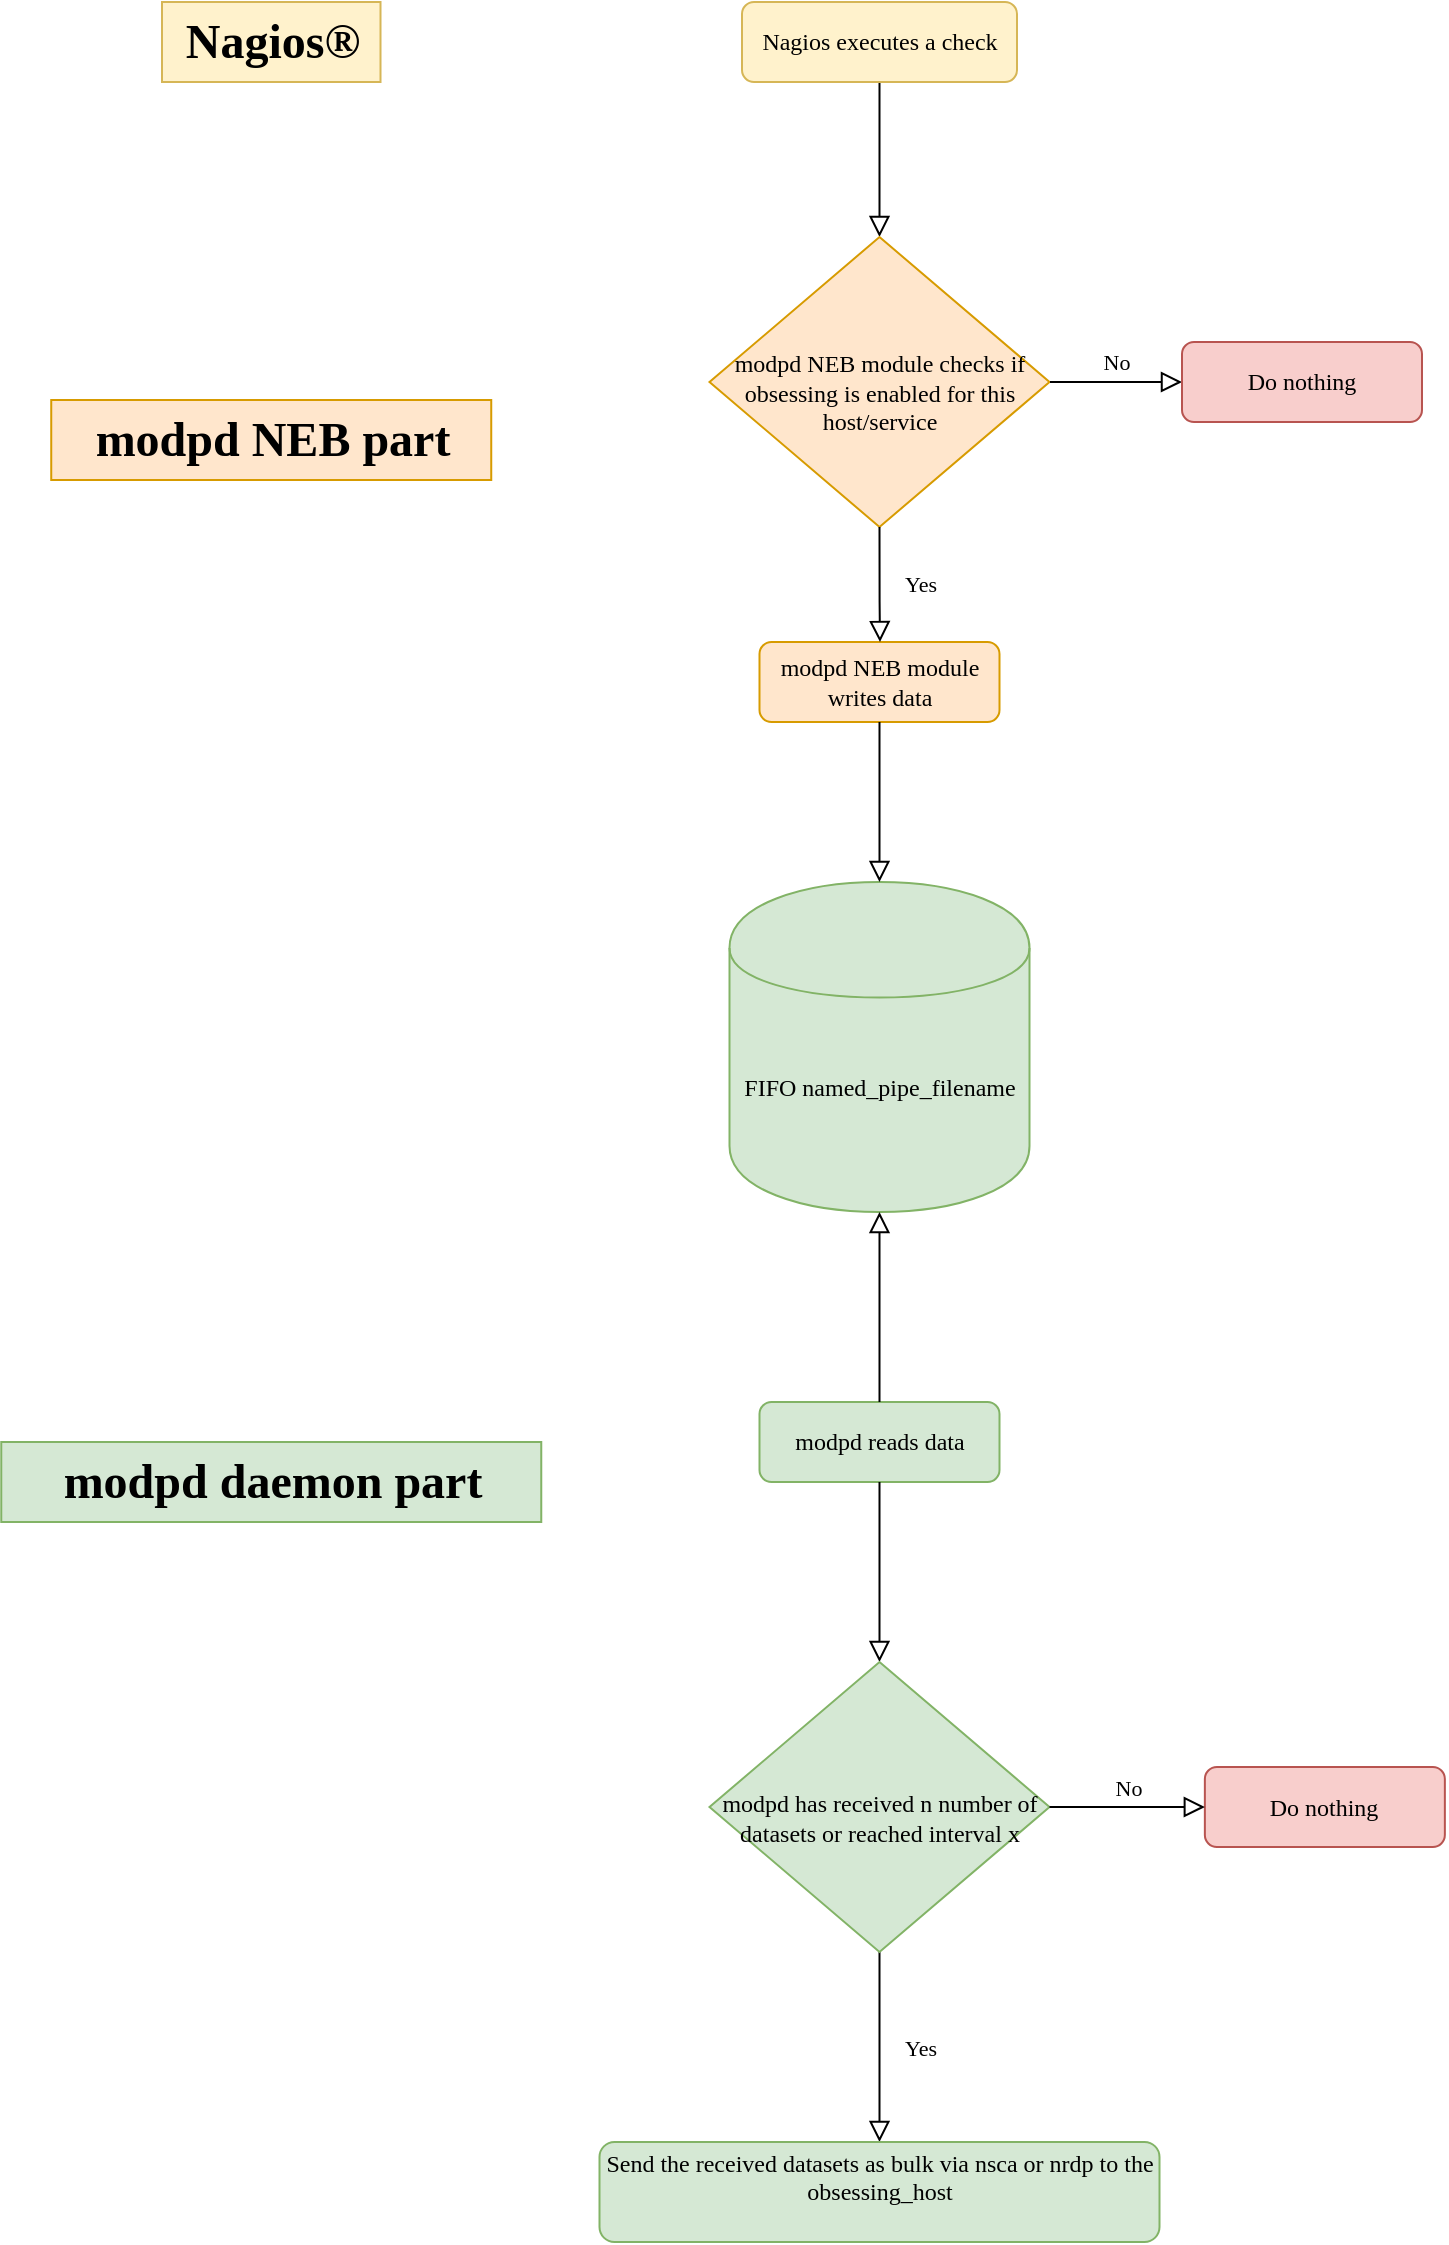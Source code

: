 <mxfile version="12.6.5" type="device"><diagram id="C5RBs43oDa-KdzZeNtuy" name="Page-1"><mxGraphModel dx="2012" dy="1828" grid="1" gridSize="10" guides="1" tooltips="1" connect="1" arrows="1" fold="1" page="1" pageScale="1" pageWidth="827" pageHeight="1169" math="0" shadow="0"><root><mxCell id="WIyWlLk6GJQsqaUBKTNV-0"/><mxCell id="WIyWlLk6GJQsqaUBKTNV-1" parent="WIyWlLk6GJQsqaUBKTNV-0"/><mxCell id="WIyWlLk6GJQsqaUBKTNV-2" value="" style="rounded=0;html=1;jettySize=auto;orthogonalLoop=1;fontSize=11;endArrow=block;endFill=0;endSize=8;strokeWidth=1;shadow=0;labelBackgroundColor=none;edgeStyle=orthogonalEdgeStyle;fontFamily=Lucida Console;entryX=0.5;entryY=0;entryDx=0;entryDy=0;" parent="WIyWlLk6GJQsqaUBKTNV-1" source="WIyWlLk6GJQsqaUBKTNV-3" edge="1" target="WIyWlLk6GJQsqaUBKTNV-6"><mxGeometry relative="1" as="geometry"><mxPoint x="80" y="-40" as="targetPoint"/></mxGeometry></mxCell><mxCell id="WIyWlLk6GJQsqaUBKTNV-3" value="Nagios executes a check" style="rounded=1;whiteSpace=wrap;html=1;fontSize=12;glass=0;strokeWidth=1;shadow=0;fontFamily=Lucida Console;fillColor=#fff2cc;strokeColor=#d6b656;" parent="WIyWlLk6GJQsqaUBKTNV-1" vertex="1"><mxGeometry x="-390" y="-240" width="137.5" height="40" as="geometry"/></mxCell><mxCell id="WIyWlLk6GJQsqaUBKTNV-6" value="&lt;div&gt;&lt;br&gt;&lt;/div&gt;&lt;div&gt;modpd NEB module checks if obsessing is enabled for this host/service&lt;/div&gt;" style="rhombus;whiteSpace=wrap;html=1;shadow=0;fontFamily=Lucida Console;fontSize=12;align=center;strokeWidth=1;spacing=6;spacingTop=-4;fillColor=#ffe6cc;strokeColor=#d79b00;" parent="WIyWlLk6GJQsqaUBKTNV-1" vertex="1"><mxGeometry x="-406.25" y="-122.5" width="170" height="145" as="geometry"/></mxCell><mxCell id="OIr_SDyy3lZdY-E9c7T--3" value="FIFO named_pipe_filename" style="shape=cylinder;whiteSpace=wrap;html=1;boundedLbl=1;backgroundOutline=1;fontFamily=Lucida Console;fillColor=#d5e8d4;strokeColor=#82b366;" parent="WIyWlLk6GJQsqaUBKTNV-1" vertex="1"><mxGeometry x="-396.25" y="200" width="150" height="165" as="geometry"/></mxCell><mxCell id="OIr_SDyy3lZdY-E9c7T--19" value="modpd reads data" style="rounded=1;whiteSpace=wrap;html=1;fontSize=12;glass=0;strokeWidth=1;shadow=0;fontFamily=Lucida Console;fillColor=#d5e8d4;strokeColor=#82b366;" parent="WIyWlLk6GJQsqaUBKTNV-1" vertex="1"><mxGeometry x="-381.25" y="460" width="120" height="40" as="geometry"/></mxCell><mxCell id="OIr_SDyy3lZdY-E9c7T--25" value="modpd NEB module writes data" style="rounded=1;whiteSpace=wrap;html=1;fontSize=12;glass=0;strokeWidth=1;shadow=0;fontFamily=Lucida Console;fillColor=#ffe6cc;strokeColor=#d79b00;" parent="WIyWlLk6GJQsqaUBKTNV-1" vertex="1"><mxGeometry x="-381.25" y="80" width="120" height="40" as="geometry"/></mxCell><mxCell id="e-dImMtRrVpYIfOJgrRO-0" value="modpd NEB part" style="text;strokeColor=#d79b00;fillColor=#ffe6cc;html=1;fontSize=24;fontStyle=1;verticalAlign=middle;align=center;fontFamily=Lucida Console;" parent="WIyWlLk6GJQsqaUBKTNV-1" vertex="1"><mxGeometry x="-735.38" y="-41" width="220" height="40" as="geometry"/></mxCell><mxCell id="e-dImMtRrVpYIfOJgrRO-1" value="&lt;font&gt;modpd daemon part&lt;/font&gt;" style="text;strokeColor=#82b366;fillColor=#d5e8d4;html=1;fontSize=24;fontStyle=1;verticalAlign=middle;align=center;fontFamily=Lucida Console;" parent="WIyWlLk6GJQsqaUBKTNV-1" vertex="1"><mxGeometry x="-760.37" y="480" width="270" height="40" as="geometry"/></mxCell><mxCell id="e-dImMtRrVpYIfOJgrRO-15" value="" style="rounded=0;html=1;jettySize=auto;orthogonalLoop=1;fontSize=11;endArrow=block;endFill=0;endSize=8;strokeWidth=1;shadow=0;labelBackgroundColor=none;edgeStyle=orthogonalEdgeStyle;exitX=0.5;exitY=1;exitDx=0;exitDy=0;fontFamily=Lucida Console;entryX=0.5;entryY=0;entryDx=0;entryDy=0;" parent="WIyWlLk6GJQsqaUBKTNV-1" source="OIr_SDyy3lZdY-E9c7T--25" edge="1" target="OIr_SDyy3lZdY-E9c7T--3"><mxGeometry relative="1" as="geometry"><mxPoint x="450" y="-40" as="sourcePoint"/><mxPoint x="501.25" y="-40" as="targetPoint"/></mxGeometry></mxCell><mxCell id="e-dImMtRrVpYIfOJgrRO-18" value="Yes" style="rounded=0;html=1;jettySize=auto;orthogonalLoop=1;fontSize=11;endArrow=block;endFill=0;endSize=8;strokeWidth=1;shadow=0;labelBackgroundColor=none;edgeStyle=orthogonalEdgeStyle;fontFamily=Lucida Console;entryX=0.5;entryY=0;entryDx=0;entryDy=0;" parent="WIyWlLk6GJQsqaUBKTNV-1" source="e-dImMtRrVpYIfOJgrRO-30" edge="1" target="e-dImMtRrVpYIfOJgrRO-19"><mxGeometry y="20" relative="1" as="geometry"><mxPoint as="offset"/><mxPoint x="-321" y="740" as="sourcePoint"/><mxPoint x="1130" y="-40" as="targetPoint"/><Array as="points"/></mxGeometry></mxCell><mxCell id="e-dImMtRrVpYIfOJgrRO-19" value="&lt;div&gt;Send the received datasets as bulk via nsca or nrdp to the obsessing_host&lt;/div&gt;&lt;div&gt;&lt;br&gt;&lt;/div&gt;" style="rounded=1;whiteSpace=wrap;html=1;fontSize=12;glass=0;strokeWidth=1;shadow=0;fontFamily=Lucida Console;fillColor=#d5e8d4;strokeColor=#82b366;" parent="WIyWlLk6GJQsqaUBKTNV-1" vertex="1"><mxGeometry x="-461.25" y="830" width="280" height="50" as="geometry"/></mxCell><mxCell id="e-dImMtRrVpYIfOJgrRO-26" value="" style="rounded=0;html=1;jettySize=auto;orthogonalLoop=1;fontSize=11;endArrow=block;endFill=0;endSize=8;strokeWidth=1;shadow=0;labelBackgroundColor=none;edgeStyle=orthogonalEdgeStyle;exitX=0.5;exitY=1;exitDx=0;exitDy=0;fontFamily=Lucida Console;entryX=0.5;entryY=0;entryDx=0;entryDy=0;" parent="WIyWlLk6GJQsqaUBKTNV-1" edge="1" target="e-dImMtRrVpYIfOJgrRO-30" source="OIr_SDyy3lZdY-E9c7T--19"><mxGeometry relative="1" as="geometry"><mxPoint x="-280" y="530" as="sourcePoint"/><mxPoint x="-218.75" y="530" as="targetPoint"/></mxGeometry></mxCell><mxCell id="e-dImMtRrVpYIfOJgrRO-27" value="Nagios®" style="text;strokeColor=#d6b656;fillColor=#fff2cc;html=1;fontSize=24;fontStyle=1;verticalAlign=middle;align=center;fontFamily=Lucida Console;" parent="WIyWlLk6GJQsqaUBKTNV-1" vertex="1"><mxGeometry x="-680" y="-240" width="109.25" height="40" as="geometry"/></mxCell><mxCell id="e-dImMtRrVpYIfOJgrRO-30" value="&lt;div&gt;&lt;br&gt;&lt;/div&gt;&lt;div&gt;&lt;div&gt;modpd has received n number of datasets or reached interval x&lt;/div&gt;&lt;/div&gt;" style="rhombus;whiteSpace=wrap;html=1;shadow=0;fontFamily=Lucida Console;fontSize=12;align=center;strokeWidth=1;spacing=6;spacingTop=-4;fillColor=#d5e8d4;strokeColor=#82b366;" parent="WIyWlLk6GJQsqaUBKTNV-1" vertex="1"><mxGeometry x="-406.25" y="590" width="170" height="145" as="geometry"/></mxCell><mxCell id="e-dImMtRrVpYIfOJgrRO-40" value="Do nothing" style="rounded=1;whiteSpace=wrap;html=1;fontSize=12;glass=0;strokeWidth=1;shadow=0;fontFamily=Lucida Console;fillColor=#f8cecc;strokeColor=#b85450;" parent="WIyWlLk6GJQsqaUBKTNV-1" vertex="1"><mxGeometry x="-158.57" y="642.5" width="120" height="40" as="geometry"/></mxCell><mxCell id="e-dImMtRrVpYIfOJgrRO-43" value="" style="rounded=0;html=1;jettySize=auto;orthogonalLoop=1;fontSize=11;endArrow=block;endFill=0;endSize=8;strokeWidth=1;shadow=0;labelBackgroundColor=none;edgeStyle=orthogonalEdgeStyle;exitX=0.5;exitY=0;exitDx=0;exitDy=0;fontFamily=Lucida Console;entryX=0.5;entryY=1;entryDx=0;entryDy=0;" parent="WIyWlLk6GJQsqaUBKTNV-1" source="OIr_SDyy3lZdY-E9c7T--19" target="OIr_SDyy3lZdY-E9c7T--3" edge="1"><mxGeometry relative="1" as="geometry"><mxPoint x="620" y="80" as="sourcePoint"/><mxPoint x="681.25" y="80" as="targetPoint"/></mxGeometry></mxCell><mxCell id="L61zhgRRAvzZzF-HI6Hs-0" value="Yes" style="rounded=0;html=1;jettySize=auto;orthogonalLoop=1;fontSize=11;endArrow=block;endFill=0;endSize=8;strokeWidth=1;shadow=0;labelBackgroundColor=none;edgeStyle=orthogonalEdgeStyle;fontFamily=Lucida Console;exitX=0.5;exitY=1;exitDx=0;exitDy=0;" edge="1" parent="WIyWlLk6GJQsqaUBKTNV-1" source="WIyWlLk6GJQsqaUBKTNV-6"><mxGeometry y="20" relative="1" as="geometry"><mxPoint as="offset"/><mxPoint x="-321" y="80" as="targetPoint"/><mxPoint x="-360" y="50" as="sourcePoint"/><Array as="points"><mxPoint x="-321" y="60"/></Array></mxGeometry></mxCell><mxCell id="L61zhgRRAvzZzF-HI6Hs-1" value="No" style="edgeStyle=orthogonalEdgeStyle;rounded=0;html=1;jettySize=auto;orthogonalLoop=1;fontSize=11;endArrow=block;endFill=0;endSize=8;strokeWidth=1;shadow=0;labelBackgroundColor=none;fontFamily=Lucida Console;" edge="1" parent="WIyWlLk6GJQsqaUBKTNV-1"><mxGeometry y="10" relative="1" as="geometry"><mxPoint as="offset"/><mxPoint x="-236" y="-50" as="sourcePoint"/><mxPoint x="-170" y="-50" as="targetPoint"/><Array as="points"><mxPoint x="-235.75" y="-50"/><mxPoint x="-235.75" y="-50"/></Array></mxGeometry></mxCell><mxCell id="L61zhgRRAvzZzF-HI6Hs-2" value="Do nothing" style="rounded=1;whiteSpace=wrap;html=1;fontSize=12;glass=0;strokeWidth=1;shadow=0;fontFamily=Lucida Console;fillColor=#f8cecc;strokeColor=#b85450;" vertex="1" parent="WIyWlLk6GJQsqaUBKTNV-1"><mxGeometry x="-170" y="-70" width="120" height="40" as="geometry"/></mxCell><mxCell id="L61zhgRRAvzZzF-HI6Hs-4" value="No" style="edgeStyle=orthogonalEdgeStyle;rounded=0;html=1;jettySize=auto;orthogonalLoop=1;fontSize=11;endArrow=block;endFill=0;endSize=8;strokeWidth=1;shadow=0;labelBackgroundColor=none;fontFamily=Lucida Console;exitX=1;exitY=0.5;exitDx=0;exitDy=0;entryX=0;entryY=0.5;entryDx=0;entryDy=0;" edge="1" parent="WIyWlLk6GJQsqaUBKTNV-1" source="e-dImMtRrVpYIfOJgrRO-30" target="e-dImMtRrVpYIfOJgrRO-40"><mxGeometry y="10" relative="1" as="geometry"><mxPoint as="offset"/><mxPoint x="-200" y="660" as="sourcePoint"/><mxPoint x="-134" y="660" as="targetPoint"/><Array as="points"><mxPoint x="-190" y="663"/><mxPoint x="-190" y="663"/></Array></mxGeometry></mxCell></root></mxGraphModel></diagram></mxfile>